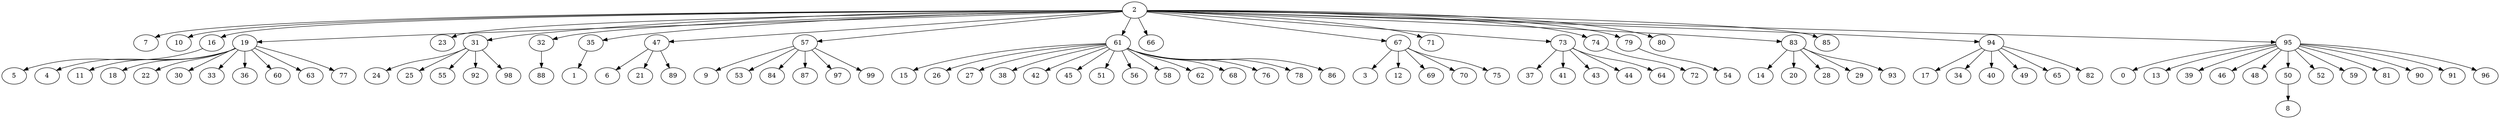 digraph {
	0 [label = 0]
	1 [label = 1]
	2 [label = 2]
	3 [label = 3]
	4 [label = 4]
	5 [label = 5]
	6 [label = 6]
	7 [label = 7]
	8 [label = 8]
	9 [label = 9]
	10 [label = 10]
	11 [label = 11]
	12 [label = 12]
	13 [label = 13]
	14 [label = 14]
	15 [label = 15]
	16 [label = 16]
	17 [label = 17]
	18 [label = 18]
	19 [label = 19]
	20 [label = 20]
	21 [label = 21]
	22 [label = 22]
	23 [label = 23]
	24 [label = 24]
	25 [label = 25]
	26 [label = 26]
	27 [label = 27]
	28 [label = 28]
	29 [label = 29]
	30 [label = 30]
	31 [label = 31]
	32 [label = 32]
	33 [label = 33]
	34 [label = 34]
	35 [label = 35]
	36 [label = 36]
	37 [label = 37]
	38 [label = 38]
	39 [label = 39]
	40 [label = 40]
	41 [label = 41]
	42 [label = 42]
	43 [label = 43]
	44 [label = 44]
	45 [label = 45]
	46 [label = 46]
	47 [label = 47]
	48 [label = 48]
	49 [label = 49]
	50 [label = 50]
	51 [label = 51]
	52 [label = 52]
	53 [label = 53]
	54 [label = 54]
	55 [label = 55]
	56 [label = 56]
	57 [label = 57]
	58 [label = 58]
	59 [label = 59]
	60 [label = 60]
	61 [label = 61]
	62 [label = 62]
	63 [label = 63]
	64 [label = 64]
	65 [label = 65]
	66 [label = 66]
	67 [label = 67]
	68 [label = 68]
	69 [label = 69]
	70 [label = 70]
	71 [label = 71]
	72 [label = 72]
	73 [label = 73]
	74 [label = 74]
	75 [label = 75]
	76 [label = 76]
	77 [label = 77]
	78 [label = 78]
	79 [label = 79]
	80 [label = 80]
	81 [label = 81]
	82 [label = 82]
	83 [label = 83]
	84 [label = 84]
	85 [label = 85]
	86 [label = 86]
	87 [label = 87]
	88 [label = 88]
	89 [label = 89]
	90 [label = 90]
	91 [label = 91]
	92 [label = 92]
	93 [label = 93]
	94 [label = 94]
	95 [label = 95]
	96 [label = 96]
	97 [label = 97]
	98 [label = 98]
	99 [label = 99]
	2->85;
	2->66;
	2->23;
	2->32;
	2->71;
	2->10;
	2->74;
	2->79;
	2->35;
	2->47;
	2->16;
	2->80;
	2->83;
	2->73;
	2->7;
	2->31;
	2->57;
	2->94;
	2->67;
	2->61;
	2->19;
	2->95;
	95->91;
	95->59;
	95->48;
	95->90;
	95->46;
	95->52;
	95->96;
	95->39;
	95->50;
	95->0;
	95->81;
	95->13;
	19->60;
	19->30;
	19->33;
	19->63;
	19->22;
	19->18;
	19->11;
	19->36;
	19->4;
	19->77;
	61->58;
	61->86;
	61->51;
	61->76;
	61->56;
	61->26;
	61->42;
	61->62;
	61->15;
	61->68;
	61->78;
	61->27;
	61->45;
	61->38;
	67->70;
	67->3;
	67->75;
	67->69;
	67->12;
	94->40;
	94->49;
	94->17;
	94->34;
	94->82;
	94->65;
	57->87;
	57->9;
	57->99;
	57->84;
	57->97;
	57->53;
	31->98;
	31->55;
	31->24;
	31->25;
	31->92;
	73->37;
	73->41;
	73->43;
	73->44;
	73->64;
	83->20;
	83->14;
	83->28;
	83->93;
	83->29;
	16->5;
	47->6;
	47->21;
	47->89;
	35->1;
	79->54;
	74->72;
	32->88;
	50->8;
}